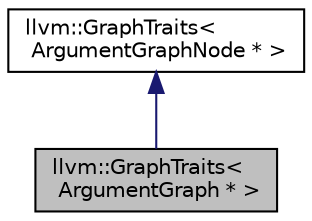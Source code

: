 digraph "llvm::GraphTraits&lt; ArgumentGraph * &gt;"
{
 // LATEX_PDF_SIZE
  bgcolor="transparent";
  edge [fontname="Helvetica",fontsize="10",labelfontname="Helvetica",labelfontsize="10"];
  node [fontname="Helvetica",fontsize="10",shape=record];
  Node1 [label="llvm::GraphTraits\<\l ArgumentGraph * \>",height=0.2,width=0.4,color="black", fillcolor="grey75", style="filled", fontcolor="black",tooltip=" "];
  Node2 -> Node1 [dir="back",color="midnightblue",fontsize="10",style="solid",fontname="Helvetica"];
  Node2 [label="llvm::GraphTraits\<\l ArgumentGraphNode * \>",height=0.2,width=0.4,color="black",URL="$structllvm_1_1GraphTraits_3_01ArgumentGraphNode_01_5_01_4.html",tooltip=" "];
}

